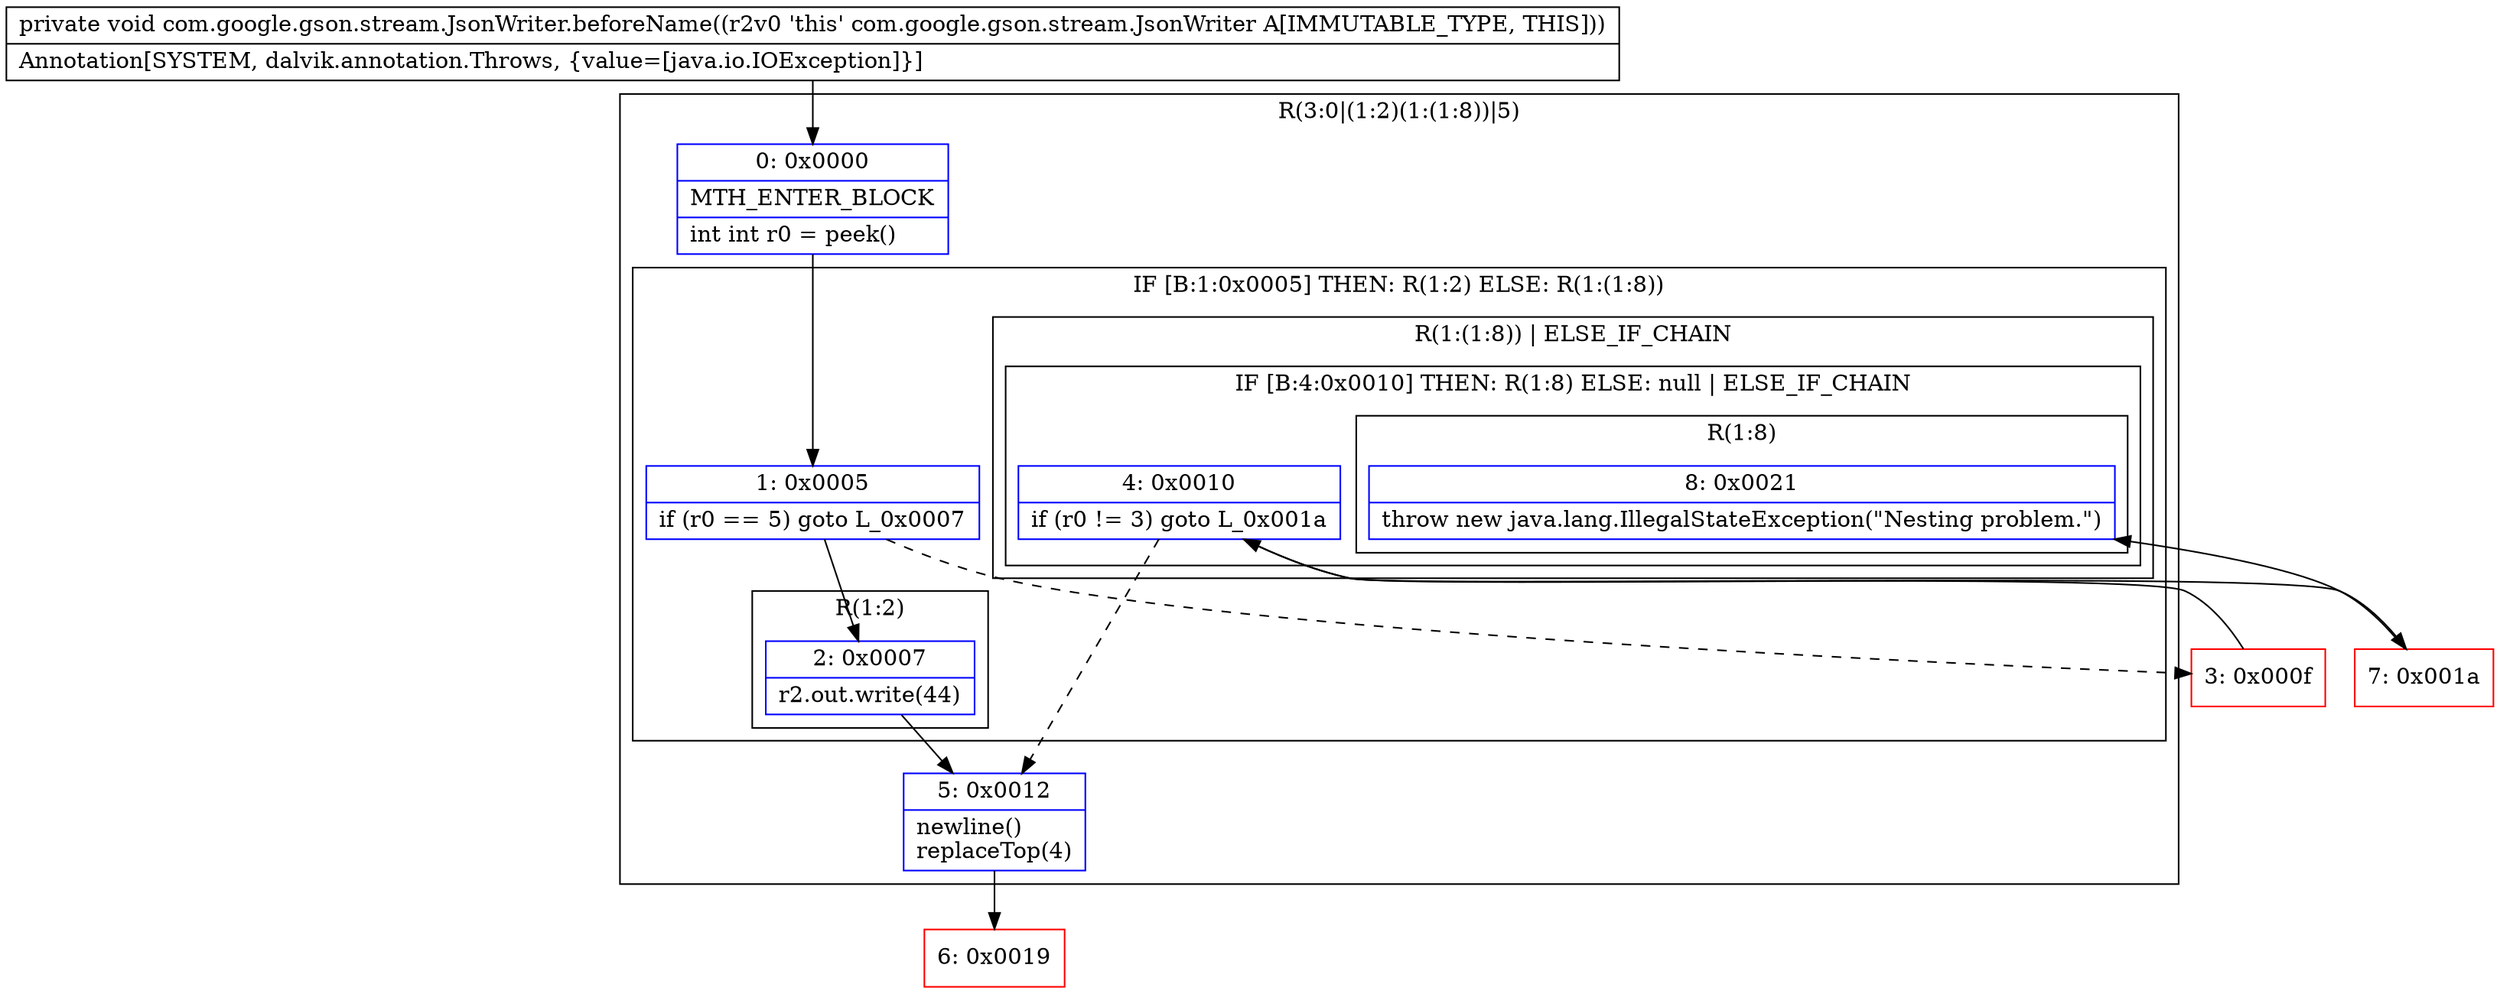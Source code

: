 digraph "CFG forcom.google.gson.stream.JsonWriter.beforeName()V" {
subgraph cluster_Region_1239187973 {
label = "R(3:0|(1:2)(1:(1:8))|5)";
node [shape=record,color=blue];
Node_0 [shape=record,label="{0\:\ 0x0000|MTH_ENTER_BLOCK\l|int int r0 = peek()\l}"];
subgraph cluster_IfRegion_7677720 {
label = "IF [B:1:0x0005] THEN: R(1:2) ELSE: R(1:(1:8))";
node [shape=record,color=blue];
Node_1 [shape=record,label="{1\:\ 0x0005|if (r0 == 5) goto L_0x0007\l}"];
subgraph cluster_Region_2099597053 {
label = "R(1:2)";
node [shape=record,color=blue];
Node_2 [shape=record,label="{2\:\ 0x0007|r2.out.write(44)\l}"];
}
subgraph cluster_Region_979302167 {
label = "R(1:(1:8)) | ELSE_IF_CHAIN\l";
node [shape=record,color=blue];
subgraph cluster_IfRegion_1956758833 {
label = "IF [B:4:0x0010] THEN: R(1:8) ELSE: null | ELSE_IF_CHAIN\l";
node [shape=record,color=blue];
Node_4 [shape=record,label="{4\:\ 0x0010|if (r0 != 3) goto L_0x001a\l}"];
subgraph cluster_Region_2018108635 {
label = "R(1:8)";
node [shape=record,color=blue];
Node_8 [shape=record,label="{8\:\ 0x0021|throw new java.lang.IllegalStateException(\"Nesting problem.\")\l}"];
}
}
}
}
Node_5 [shape=record,label="{5\:\ 0x0012|newline()\lreplaceTop(4)\l}"];
}
Node_3 [shape=record,color=red,label="{3\:\ 0x000f}"];
Node_6 [shape=record,color=red,label="{6\:\ 0x0019}"];
Node_7 [shape=record,color=red,label="{7\:\ 0x001a}"];
MethodNode[shape=record,label="{private void com.google.gson.stream.JsonWriter.beforeName((r2v0 'this' com.google.gson.stream.JsonWriter A[IMMUTABLE_TYPE, THIS]))  | Annotation[SYSTEM, dalvik.annotation.Throws, \{value=[java.io.IOException]\}]\l}"];
MethodNode -> Node_0;
Node_0 -> Node_1;
Node_1 -> Node_2;
Node_1 -> Node_3[style=dashed];
Node_2 -> Node_5;
Node_4 -> Node_5[style=dashed];
Node_4 -> Node_7;
Node_5 -> Node_6;
Node_3 -> Node_4;
Node_7 -> Node_8;
}

